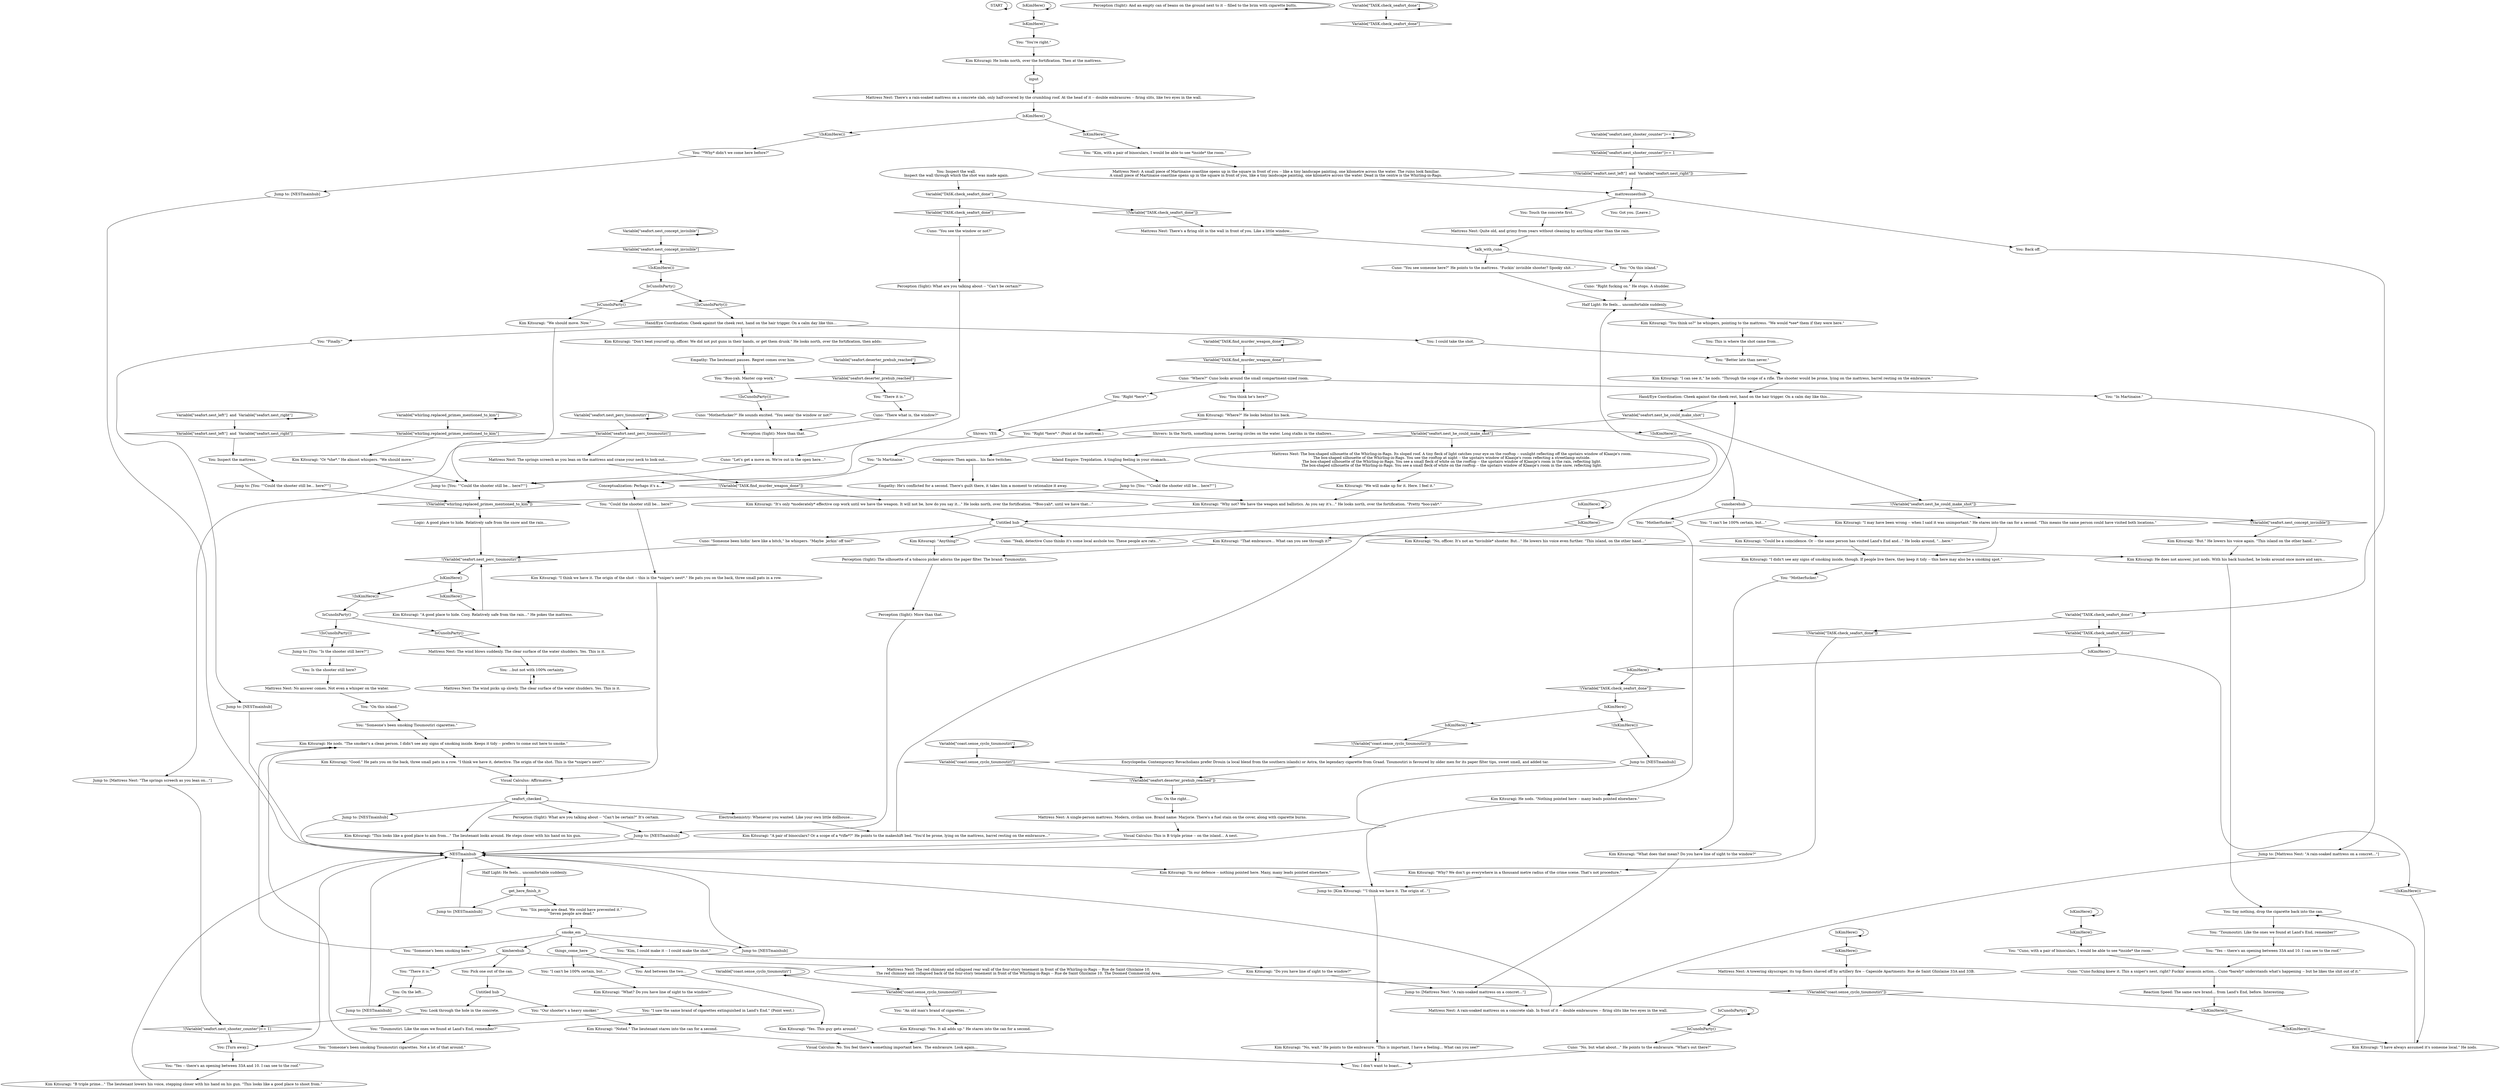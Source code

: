 # SEAFORT / MATTRESS NEST
# (in front of double embrasure looking over the bay, into whirling window, ends check island task, shot was made here)
# ==================================================
digraph G {
	  0 [label="START"];
	  1 [label="input"];
	  2 [label="Composure: Then again... his face twitches."];
	  3 [label="Jump to: [You: \"Is the shooter still here?\"]"];
	  4 [label="Logic: A good place to hide. Relatively safe from the snow and the rain..."];
	  5 [label="Kim Kitsuragi: \"This looks like a good place to aim from...\" The lieutenant looks around. He steps closer with his hand on his gun."];
	  6 [label="You: \"Finally.\""];
	  7 [label="You: ...but not with 100% certainty."];
	  8 [label="Shivers: In the North, something moves. Leaving circles on the water. Long stalks in the shallows..."];
	  9 [label="You: \"On this island.\""];
	  10 [label="Shivers: YES."];
	  11 [label="Cuno: \"You see someone here?\" He points to the mattress. \"Fuckin' invisible shooter? Spooky shit...\""];
	  12 [label="You: \"Cuno, with a pair of binoculars, I would be able to see *inside* the room.\""];
	  13 [label="Variable[\"seafort.deserter_prehub_reached\"]"];
	  14 [label="Variable[\"seafort.deserter_prehub_reached\"]", shape=diamond];
	  15 [label="!(Variable[\"seafort.deserter_prehub_reached\"])", shape=diamond];
	  16 [label="IsKimHere()"];
	  17 [label="IsKimHere()", shape=diamond];
	  18 [label="!(IsKimHere())", shape=diamond];
	  19 [label="Jump to: [NESTmainhub]"];
	  20 [label="Mattress Nest: A towering skyscraper, its top floors shaved off by artillery fire -- Capeside Apartments: Rue de Saint Ghislaine 33A and 33B."];
	  21 [label="kimherehub"];
	  22 [label="You: \"Someone's been smoking Tioumoutiri cigarettes.\""];
	  23 [label="Kim Kitsuragi: He does not answer, just nods. With his back hunched, he looks around once more and says..."];
	  24 [label="You: \"You think he's here?\""];
	  25 [label="You: \"In Martinaise.\""];
	  26 [label="You: \"On this island.\""];
	  27 [label="You: \"Yes -- there's an opening between 33A and 10. I can see to the roof.\""];
	  28 [label="Kim Kitsuragi: \"Yes. This guy gets around.\""];
	  29 [label="Mattress Nest: The box-shaped silhouette of the Whirling-in-Rags. Its sloped roof. A tiny fleck of light catches your eye on the rooftop -- sunlight reflecting off the upstairs window of Klaasje's room.\nThe box-shaped silhouette of the Whirling-in-Rags. You see the rooftop at night -- the upstairs window of Klaasje's room reflecting a streetlamp outside.\nThe box-shaped silhouette of the Whirling-in-Rags. You see a small fleck of white on the rooftop -- the upstairs window of Klaasje's room in the rain, reflecting light.\nThe box-shaped silhouette of the Whirling-in-Rags. You see a small fleck of white on the rooftop -- the upstairs window of Klaasje's room in the snow, reflecting light."];
	  30 [label="You: I don't want to boast..."];
	  31 [label="Jump to: [NESTmainhub]"];
	  32 [label="You: \"Boo-yah. Master cop work.\""];
	  33 [label="Kim Kitsuragi: \"We will make up for it. Here. I feel it.\""];
	  34 [label="IsKimHere()"];
	  35 [label="IsKimHere()", shape=diamond];
	  36 [label="!(IsKimHere())", shape=diamond];
	  37 [label="Kim Kitsuragi: \"No, officer. It's not an *invisible* shooter. But...\" He lowers his voice even further. \"This island, on the other hand...\""];
	  38 [label="You: \"Our shooter's a heavy smoker.\""];
	  39 [label="You: Touch the concrete first."];
	  40 [label="You: On the left..."];
	  41 [label="Kim Kitsuragi: \"Do you have line of sight to the window?\""];
	  42 [label="Kim Kitsuragi: \"Good.\" He pats you on the back, three small pats in a row. \"I think we have it, detective. The origin of the shot. This is the *sniper's nest*.\""];
	  43 [label="Jump to: [NESTmainhub]"];
	  44 [label="You: \"You're right.\""];
	  45 [label="Kim Kitsuragi: \"Where?\" He looks behind his back."];
	  46 [label="Kim Kitsuragi: \"Or *she*.\" He almost whispers. \"We should move.\""];
	  47 [label="Kim Kitsuragi: \"B triple prime...\" The lieutenant lowers his voice, stepping closer with his hand on his gun. \"This looks like a good place to shoot from.\""];
	  48 [label="Kim Kitsuragi: \"I can see it,\" he nods. \"Through the scope of a rifle. The shooter would be prone, lying on the mattress, barrel resting on the embrasure.\""];
	  49 [label="Kim Kitsuragi: He nods. \"Nothing pointed here -- many leads pointed elsewhere.\""];
	  50 [label="Cuno: \"Motherfucker?\" He sounds excited. \"You seein' the window or not?\""];
	  51 [label="Visual Calculus: No. You feel there's something important here.  The embrasure. Look again..."];
	  52 [label="Jump to: [NESTmainhub]"];
	  53 [label="Kim Kitsuragi: \"In our defence -- nothing pointed here. Many, many leads pointed elsewhere.\""];
	  54 [label="You: Inspect the mattress."];
	  55 [label="You: And between the two..."];
	  56 [label="You: \"Kim, with a pair of binoculars, I would be able to see *inside* the room.\""];
	  57 [label="Variable[\"whirling.replaced_primes_mentioned_to_kim\"]"];
	  58 [label="Variable[\"whirling.replaced_primes_mentioned_to_kim\"]", shape=diamond];
	  59 [label="!(Variable[\"whirling.replaced_primes_mentioned_to_kim\"])", shape=diamond];
	  60 [label="You: \"Could the shooter still be... here?\""];
	  61 [label="Variable[\"seafort.nest_concept_invisible\"]"];
	  62 [label="Variable[\"seafort.nest_concept_invisible\"]", shape=diamond];
	  63 [label="!(Variable[\"seafort.nest_concept_invisible\"])", shape=diamond];
	  64 [label="You: \"There it is.\""];
	  65 [label="Untitled hub"];
	  66 [label="Jump to: [You: \"\"Could the shooter still be... here?\"\"]"];
	  67 [label="Variable[\"seafort.nest_shooter_counter\"]== 1"];
	  68 [label="Variable[\"seafort.nest_shooter_counter\"]== 1", shape=diamond];
	  69 [label="!(Variable[\"seafort.nest_shooter_counter\"]== 1)", shape=diamond];
	  70 [label="Mattress Nest: The springs screech as you lean on the mattress and crane your neck to look out..."];
	  71 [label="You: Back off."];
	  72 [label="You: On the right..."];
	  73 [label="smoke_em"];
	  74 [label="Kim Kitsuragi: \"Don't beat yourself up, officer. We did not put guns in their hands, or get them drunk.\" He looks north, over the fortification, then adds:"];
	  75 [label="You: I could take the shot."];
	  76 [label="You: This is where the shot came from..."];
	  77 [label="Conceptualization: Perhaps it's a..."];
	  78 [label="Kim Kitsuragi: \"I have always assumed it's someone local.\" He nods."];
	  79 [label="Jump to: [Mattress Nest: \"A rain-soaked mattress on a concret...\"]"];
	  80 [label="Cuno: \"Yeah, detective Cuno thinks it's some local asshole too. These people are rats...\""];
	  81 [label="You: \"Tioumoutiri. Like the ones we found at Land's End, remember?\""];
	  82 [label="Jump to: [Mattress Nest: \"A rain-soaked mattress on a concret...\"]"];
	  83 [label="Perception (Sight): More than that."];
	  84 [label="Variable[\"coast.sense_cyclo_tioumoutiri\"]"];
	  85 [label="Variable[\"coast.sense_cyclo_tioumoutiri\"]", shape=diamond];
	  86 [label="!(Variable[\"coast.sense_cyclo_tioumoutiri\"])", shape=diamond];
	  87 [label="Kim Kitsuragi: \"No, wait.\" He points to the embrasure. \"This is important, I have a feeling... What can you see?\""];
	  88 [label="Kim Kitsuragi: \"I think we have it. The origin of the shot -- this is the *sniper's nest*.\" He pats you on the back, three small pats in a row."];
	  89 [label="IsKimHere()"];
	  90 [label="IsKimHere()", shape=diamond];
	  91 [label="!(IsKimHere())", shape=diamond];
	  92 [label="You: \"In Martinaise.\""];
	  93 [label="Kim Kitsuragi: \"You think so?\" he whispers, pointing to the mattress. \"We would *see* them if they were here.\""];
	  94 [label="Kim Kitsuragi: \"We should move. Now.\""];
	  95 [label="cunoherehub"];
	  96 [label="Cuno: \"Where?\" Cuno looks around the small compartment-sized room."];
	  97 [label="Kim Kitsuragi: \"Why not? We have the weapon and ballistics. As you say it's...\" He looks north, over the fortification. \"Pretty *boo-yah*.\""];
	  98 [label="Jump to: [You: \"\"Could the shooter still be... here?\"\"]"];
	  99 [label="Mattress Nest: A small piece of Martinaise coastline opens up in the square in front of you -- like a tiny landscape painting, one kilometre across the water. The ruins look familiar.\nA small piece of Martinaise coastline opens up in the square in front of you, like a tiny landscape painting, one kilometre across the water. Dead in the centre is the Whirling-in-Rags."];
	  100 [label="Electrochemistry: Whenever you wanted. Like your own little dollhouse..."];
	  101 [label="You: \"*Why* didn't we come here before?\""];
	  102 [label="Visual Calculus: This is B triple prime -- on the island... A nest."];
	  103 [label="Perception (Sight): And an empty can of beans on the ground next to it -- filled to the brim with cigarette butts."];
	  104 [label="Variable[\"seafort.nest_perc_tioumoutiri\"]"];
	  105 [label="Variable[\"seafort.nest_perc_tioumoutiri\"]", shape=diamond];
	  106 [label="!(Variable[\"seafort.nest_perc_tioumoutiri\"])", shape=diamond];
	  107 [label="Jump to: [NESTmainhub]"];
	  108 [label="Kim Kitsuragi: \"Why? We don't go everywhere in a thousand metre radius of the crime scene. That's not procedure.\""];
	  109 [label="IsKimHere()"];
	  110 [label="IsKimHere()", shape=diamond];
	  111 [label="!(IsKimHere())", shape=diamond];
	  112 [label="Variable[\"coast.sense_cyclo_tioumoutiri\"]"];
	  113 [label="Variable[\"coast.sense_cyclo_tioumoutiri\"]", shape=diamond];
	  114 [label="!(Variable[\"coast.sense_cyclo_tioumoutiri\"])", shape=diamond];
	  115 [label="Variable[\"seafort.nest_left\"]  and  Variable[\"seafort.nest_right\"]"];
	  116 [label="Variable[\"seafort.nest_left\"]  and  Variable[\"seafort.nest_right\"]", shape=diamond];
	  117 [label="!(Variable[\"seafort.nest_left\"]  and  Variable[\"seafort.nest_right\"])", shape=diamond];
	  118 [label="Jump to: [NESTmainhub]"];
	  119 [label="things_come_here"];
	  120 [label="You: \"Someone's been smoking Tioumoutiri cigarettes. Not a lot of that around.\""];
	  121 [label="Kim Kitsuragi: \"I may have been wrong -- when I said it was unimportant.\" He stares into the can for a second. \"This means the same person could have visited both locations.\""];
	  122 [label="Jump to: [Kim Kitsuragi: \"\"I think we have it. The origin of...\"]"];
	  123 [label="get_here_finish_it"];
	  124 [label="Cuno: \"Let's get a move on. We're out in the open here...\""];
	  125 [label="talk_with_cuno"];
	  126 [label="Untitled hub"];
	  127 [label="Perception (Sight): The silhouette of a tobacco picker adorns the paper filter. The brand: Tioumoutiri."];
	  128 [label="Jump to: [NESTmainhub]"];
	  129 [label="You: \"I saw the same brand of cigarettes extinguished in Land's End.\" (Point west.)"];
	  130 [label="Perception (Sight): What are you talking about -- \"Can't be certain?\" It's certain."];
	  131 [label="You: \"Better late than never.\""];
	  132 [label="Mattress Nest: The wind blows suddenly. The clear surface of the water shudders. Yes. This is it."];
	  133 [label="Cuno: \"Someone been hidin' here like a bitch,\" he whispers. \"Maybe  jerkin' off too?\""];
	  134 [label="You: \"An old man's brand of cigarettes....\""];
	  135 [label="Reaction Speed: The same rare brand... from Land's End, before. Interesting."];
	  136 [label="Jump to: [You: \"\"Could the shooter still be... here?\"\"]"];
	  137 [label="Mattress Nest: A single-person mattress. Modern, civilian use. Brand name: Marjorie. There's a fuel stain on the cover, along with cigarette burns."];
	  138 [label="Mattress Nest: The red chimney and collapsed rear wall of the four-story tenement in front of the Whirling-in-Rags -- Rue de Saint Ghislaine 10.\nThe red chimney and collapsed back of the four-story tenement in front of the Whirling-in-Rags -- Rue de Saint Ghislaine 10. The Doomed Commercial Area."];
	  139 [label="You: \"Motherfucker.\""];
	  140 [label="Jump to: [NESTmainhub]"];
	  141 [label="IsCunoInParty()"];
	  142 [label="IsCunoInParty()", shape=diamond];
	  143 [label="!(IsCunoInParty())", shape=diamond];
	  144 [label="Variable[\"TASK.find_murder_weapon_done\"]"];
	  145 [label="Variable[\"TASK.find_murder_weapon_done\"]", shape=diamond];
	  146 [label="!(Variable[\"TASK.find_murder_weapon_done\"])", shape=diamond];
	  147 [label="Inland Empire: Trepidation. A tingling feeling in your stomach..."];
	  148 [label="You: \"Kim, I could make it -- I could make the shot.\""];
	  149 [label="You: \"Tioumoutiri. Like the ones we found at Land's End, remember?\""];
	  150 [label="Kim Kitsuragi: \"Could be a coincidence. Or -- the same person has visited Land's End and...\" He looks around, \"...here.\""];
	  151 [label="Cuno: \"You see the window or not?\""];
	  152 [label="Jump to: [Mattress Nest: \"The springs screech as you lean on...\"]"];
	  153 [label="You: Pick one out of the can."];
	  154 [label="You: \"I can't be 100% certain, but...\""];
	  155 [label="You: \"Yes -- there's an opening between 33A and 10. I can see to the roof.\""];
	  156 [label="Variable[\"TASK.check_seafort_done\"]"];
	  157 [label="Variable[\"TASK.check_seafort_done\"]", shape=diamond];
	  158 [label="!(Variable[\"TASK.check_seafort_done\"])", shape=diamond];
	  159 [label="Kim Kitsuragi: \"Anything?\""];
	  160 [label="You: Say nothing, drop the cigarette back into the can."];
	  161 [label="Half Light: He feels... uncomfortable suddenly."];
	  162 [label="Half Light: He feels... uncomfortable suddenly."];
	  163 [label="You: Inspect the wall.\nInspect the wall through which the shot was made again."];
	  164 [label="NESTmainhub"];
	  165 [label="Kim Kitsuragi: \"What? Do you have line of sight to the window?\""];
	  166 [label="Kim Kitsuragi: \"I didn't see any signs of smoking inside, though. If people live there, they keep it tidy -- this here may also be a smoking spot.\""];
	  167 [label="Kim Kitsuragi: \"A good place to hide. Cosy. Relatively safe from the rain...\" He pokes the mattress."];
	  168 [label="Kim Kitsuragi: \"What does that mean? Do you have line of sight to the window?\""];
	  169 [label="Mattress Nest: The wind picks up slowly. The clear surface of the water shudders. Yes. This is it."];
	  170 [label="Perception (Sight): What are you talking about -- \"Can't be certain?\""];
	  171 [label="You: \"Right *here*.\""];
	  172 [label="Cuno: \"Right fucking on.\" He stops. A shudder."];
	  173 [label="You: Got you. [Leave.]"];
	  174 [label="mattressnesthub"];
	  175 [label="Hand/Eye Coordination: Cheek against the cheek rest, hand on the hair trigger. On a calm day like this..."];
	  176 [label="You: \"Right *here*.\" (Point at the mattress.)"];
	  177 [label="Kim Kitsuragi: \"But.\" He lowers his voice again. \"This island on the other hand...\""];
	  178 [label="Mattress Nest: No answer comes. Not even a whisper on the water."];
	  179 [label="Cuno: \"There what is, the window?\""];
	  180 [label="Perception (Sight): More than that."];
	  181 [label="Kim Kitsuragi: \"A pair of binoculars? Or a scope of a *rifle*?\" He points to the makeshift bed. \"You'd be prone, lying on the mattress, barrel resting on the embrasure...\""];
	  182 [label="Variable[\"TASK.check_seafort_done\"]"];
	  183 [label="Variable[\"TASK.check_seafort_done\"]", shape=diamond];
	  184 [label="!(Variable[\"TASK.check_seafort_done\"])", shape=diamond];
	  185 [label="Variable[\"seafort.nest_he_could_make_shot\"]"];
	  186 [label="Variable[\"seafort.nest_he_could_make_shot\"]", shape=diamond];
	  187 [label="!(Variable[\"seafort.nest_he_could_make_shot\"])", shape=diamond];
	  188 [label="IsCunoInParty()"];
	  189 [label="IsCunoInParty()", shape=diamond];
	  190 [label="!(IsCunoInParty())", shape=diamond];
	  191 [label="IsKimHere()"];
	  192 [label="IsKimHere()", shape=diamond];
	  193 [label="!(IsKimHere())", shape=diamond];
	  194 [label="Kim Kitsuragi: \"Noted.\" The lieutenant stares into the can for a second."];
	  195 [label="Visual Calculus: Affirmative."];
	  196 [label="Mattress Nest: Quite old, and grimy from years without cleaning by anything other than the rain."];
	  197 [label="Kim Kitsuragi: \"That embrasure... What can you see through it?\""];
	  198 [label="You: [Turn away.]"];
	  199 [label="Kim Kitsuragi: He nods. \"The smoker's a clean person. I didn't see any signs of smoking inside. Keeps it tidy -- prefers to come out here to smoke.\""];
	  200 [label="seafort_checked"];
	  201 [label="You: \"Six people are dead. We could have prevented it.\"\n\"Seven people are dead.\""];
	  202 [label="Kim Kitsuragi: \"It's only *moderately* effective cop work until we have the weapon. It will not be, how do you say it...\" He looks north, over the fortification. \"*Boo-yah*, until we have that...\""];
	  203 [label="You: \"Motherfucker.\""];
	  204 [label="Cuno: \"No, but what about...\" He points to the embrasure. \"What's out there?\""];
	  205 [label="Variable[\"TASK.check_seafort_done\"]"];
	  206 [label="Variable[\"TASK.check_seafort_done\"]", shape=diamond];
	  207 [label="!(Variable[\"TASK.check_seafort_done\"])", shape=diamond];
	  208 [label="Kim Kitsuragi: \"Yes. It all adds up.\" He stares into the can for a second."];
	  209 [label="Mattress Nest: There's a firing slit in the wall in front of you. Like a little window..."];
	  210 [label="Mattress Nest: There's a rain-soaked mattress on a concrete slab, only half-covered by the crumbling roof. At the head of it -- double embrasures -- firing slits, like two eyes in the wall."];
	  211 [label="IsKimHere()"];
	  212 [label="IsKimHere()", shape=diamond];
	  213 [label="!(IsKimHere())", shape=diamond];
	  214 [label="You: Look through the hole in the concrete."];
	  215 [label="You: \"There it is.\""];
	  216 [label="Encyclopedia: Contemporary Revacholians prefer Drouin (a local blend from the southern islands) or Astra, the legendary cigarette from Graad. Tioumoutiri is favoured by older men for its paper filter tips, sweet smell, and added tar."];
	  217 [label="Kim Kitsuragi: He looks north, over the fortification. Then at the mattress."];
	  218 [label="Empathy: The lieutenant pauses. Regret comes over him."];
	  219 [label="Empathy: He's conflicted for a second. There's guilt there, it takes him a moment to rationalize it away."];
	  220 [label="IsCunoInParty()"];
	  221 [label="IsCunoInParty()", shape=diamond];
	  222 [label="!(IsCunoInParty())", shape=diamond];
	  223 [label="You: Is the shooter still here?"];
	  224 [label="Mattress Nest: A rain-soaked mattress on a concrete slab. In front of it -- double embrasures -- firing slits like two eyes in the wall."];
	  225 [label="You: \"I can't be 100% certain, but...\""];
	  226 [label="Cuno: \"Cuno fucking knew it. This a sniper's nest, right? Fuckin' assassin action... Cuno *barely* understands what's happening -- but he likes the shit out of it.\""];
	  227 [label="Hand/Eye Coordination: Cheek against the cheek rest, hand on the hair trigger. On a calm day like this..."];
	  228 [label="IsKimHere()"];
	  229 [label="IsKimHere()", shape=diamond];
	  230 [label="!(IsKimHere())", shape=diamond];
	  231 [label="IsKimHere()"];
	  232 [label="IsKimHere()", shape=diamond];
	  233 [label="!(IsKimHere())", shape=diamond];
	  234 [label="You: \"Someone's been smoking here.\""];
	  0 -> 0
	  1 -> 210
	  2 -> 219
	  3 -> 223
	  4 -> 106
	  5 -> 164
	  6 -> 52
	  7 -> 169
	  8 -> 2
	  9 -> 22
	  10 -> 66
	  11 -> 161
	  12 -> 226
	  13 -> 13
	  13 -> 14
	  14 -> 64
	  15 -> 72
	  16 -> 16
	  16 -> 17
	  17 -> 12
	  18 -> 111
	  19 -> 164
	  20 -> 114
	  21 -> 153
	  21 -> 138
	  21 -> 215
	  22 -> 199
	  23 -> 160
	  24 -> 45
	  25 -> 79
	  26 -> 172
	  27 -> 226
	  28 -> 51
	  29 -> 33
	  30 -> 87
	  31 -> 164
	  32 -> 143
	  33 -> 97
	  34 -> 34
	  34 -> 35
	  35 -> 20
	  36 -> 220
	  37 -> 23
	  38 -> 194
	  39 -> 196
	  40 -> 19
	  41 -> 82
	  42 -> 195
	  43 -> 164
	  44 -> 217
	  45 -> 8
	  45 -> 91
	  45 -> 176
	  46 -> 66
	  47 -> 164
	  48 -> 227
	  49 -> 122
	  50 -> 180
	  51 -> 30
	  52 -> 164
	  53 -> 122
	  54 -> 136
	  55 -> 28
	  56 -> 99
	  57 -> 57
	  57 -> 58
	  58 -> 46
	  59 -> 4
	  60 -> 88
	  61 -> 61
	  61 -> 62
	  62 -> 36
	  63 -> 177
	  64 -> 179
	  65 -> 80
	  65 -> 37
	  65 -> 133
	  65 -> 159
	  66 -> 59
	  67 -> 67
	  67 -> 68
	  68 -> 117
	  69 -> 198
	  70 -> 146
	  71 -> 182
	  72 -> 137
	  73 -> 128
	  73 -> 234
	  73 -> 148
	  73 -> 21
	  73 -> 119
	  74 -> 218
	  75 -> 131
	  76 -> 131
	  77 -> 60
	  78 -> 160
	  79 -> 224
	  80 -> 161
	  81 -> 27
	  82 -> 224
	  83 -> 118
	  84 -> 84
	  84 -> 85
	  85 -> 15
	  86 -> 216
	  87 -> 30
	  88 -> 195
	  89 -> 89
	  89 -> 90
	  90 -> 44
	  91 -> 95
	  92 -> 77
	  93 -> 76
	  94 -> 66
	  95 -> 225
	  95 -> 203
	  95 -> 63
	  96 -> 24
	  96 -> 25
	  96 -> 171
	  97 -> 65
	  98 -> 59
	  99 -> 174
	  100 -> 181
	  101 -> 107
	  102 -> 164
	  103 -> 103
	  104 -> 104
	  104 -> 105
	  105 -> 152
	  105 -> 70
	  106 -> 228
	  107 -> 164
	  108 -> 122
	  109 -> 109
	  109 -> 110
	  110 -> 197
	  111 -> 78
	  112 -> 112
	  112 -> 113
	  113 -> 134
	  114 -> 18
	  115 -> 115
	  115 -> 116
	  116 -> 54
	  117 -> 174
	  118 -> 164
	  119 -> 154
	  119 -> 55
	  120 -> 199
	  121 -> 166
	  122 -> 87
	  123 -> 201
	  123 -> 43
	  124 -> 66
	  125 -> 26
	  125 -> 11
	  126 -> 214
	  126 -> 38
	  127 -> 83
	  128 -> 164
	  129 -> 149
	  130 -> 118
	  131 -> 48
	  132 -> 7
	  133 -> 106
	  134 -> 208
	  135 -> 18
	  136 -> 59
	  137 -> 102
	  138 -> 114
	  139 -> 168
	  140 -> 164
	  141 -> 141
	  141 -> 142
	  142 -> 204
	  143 -> 50
	  144 -> 144
	  144 -> 145
	  145 -> 96
	  146 -> 202
	  147 -> 98
	  148 -> 41
	  149 -> 120
	  150 -> 166
	  151 -> 170
	  152 -> 69
	  153 -> 126
	  154 -> 165
	  155 -> 47
	  156 -> 156
	  156 -> 157
	  158 -> 231
	  159 -> 127
	  160 -> 81
	  161 -> 93
	  162 -> 123
	  163 -> 205
	  164 -> 162
	  164 -> 53
	  164 -> 198
	  165 -> 129
	  166 -> 139
	  167 -> 106
	  168 -> 82
	  169 -> 7
	  170 -> 124
	  171 -> 10
	  172 -> 161
	  174 -> 173
	  174 -> 71
	  174 -> 39
	  175 -> 74
	  175 -> 75
	  175 -> 6
	  176 -> 92
	  177 -> 23
	  178 -> 9
	  179 -> 180
	  180 -> 124
	  181 -> 227
	  182 -> 184
	  182 -> 183
	  183 -> 191
	  184 -> 108
	  185 -> 186
	  185 -> 187
	  186 -> 147
	  186 -> 29
	  187 -> 121
	  188 -> 189
	  188 -> 190
	  189 -> 132
	  190 -> 3
	  191 -> 192
	  191 -> 193
	  192 -> 158
	  193 -> 78
	  194 -> 51
	  195 -> 200
	  196 -> 125
	  197 -> 127
	  198 -> 155
	  199 -> 42
	  200 -> 130
	  200 -> 100
	  200 -> 5
	  200 -> 31
	  201 -> 73
	  202 -> 65
	  203 -> 49
	  204 -> 30
	  205 -> 206
	  205 -> 207
	  206 -> 151
	  207 -> 209
	  208 -> 51
	  209 -> 125
	  210 -> 211
	  211 -> 212
	  211 -> 213
	  212 -> 56
	  213 -> 101
	  214 -> 69
	  215 -> 40
	  216 -> 15
	  217 -> 1
	  218 -> 32
	  219 -> 97
	  220 -> 221
	  220 -> 222
	  221 -> 94
	  222 -> 175
	  223 -> 178
	  224 -> 164
	  225 -> 150
	  226 -> 135
	  227 -> 185
	  228 -> 229
	  228 -> 230
	  229 -> 167
	  230 -> 188
	  231 -> 232
	  231 -> 233
	  232 -> 86
	  233 -> 140
	  234 -> 199
}

